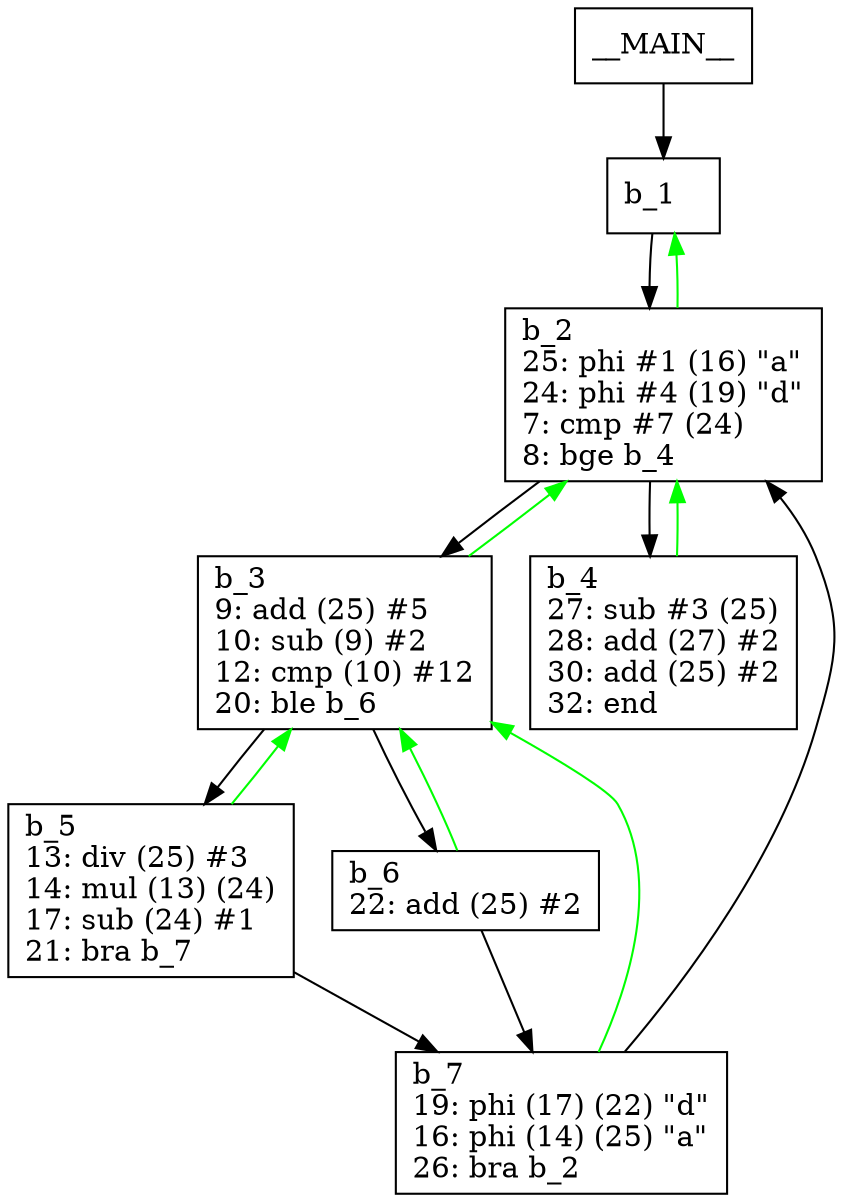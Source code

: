 digraph Computation {
node [shape=box];
__MAIN__ -> b_1;
b_1 [label="b_1\l"]
b_1 -> b_2;
b_2 [label="b_2\l25: phi #1 (16) \"a\"\l24: phi #4 (19) \"d\"\l7: cmp #7 (24)\l8: bge b_4\l"]
b_2 -> b_3;
b_3 [label="b_3\l9: add (25) #5\l10: sub (9) #2\l12: cmp (10) #12\l20: ble b_6\l"]
b_3 -> b_5;
b_5 [label="b_5\l13: div (25) #3\l14: mul (13) (24)\l17: sub (24) #1\l21: bra b_7\l"]
b_5 -> b_7;
b_7 [label="b_7\l19: phi (17) (22) \"d\"\l16: phi (14) (25) \"a\"\l26: bra b_2\l"]
b_7 -> b_2;
b_7 -> b_3[color="green"];
b_5 -> b_3[color="green"];
b_3 -> b_6;
b_6 [label="b_6\l22: add (25) #2\l"]
b_6 -> b_7;
b_6 -> b_3[color="green"];
b_3 -> b_2[color="green"];
b_2 -> b_4;
b_4 [label="b_4\l27: sub #3 (25)\l28: add (27) #2\l30: add (25) #2\l32: end\l"]
b_4 -> b_2[color="green"];
b_2 -> b_1[color="green"];
}